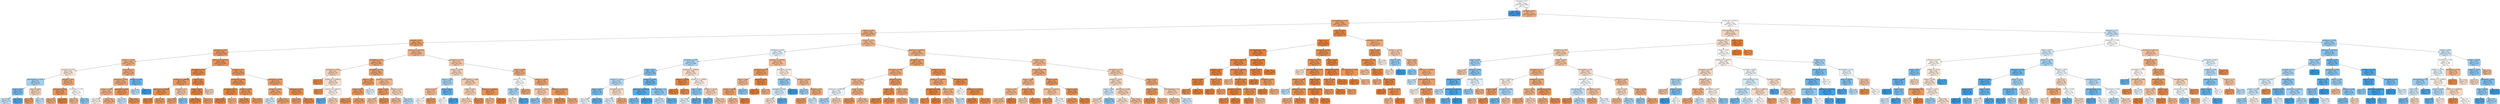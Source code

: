 digraph Tree {
node [shape=box, style="filled, rounded", color="black", fontname=helvetica] ;
edge [fontname=helvetica] ;
0 [label="popularity <= 50.5\ngini = 0.5\nsamples = 32598\nvalue = [16336, 16262]\nclass = 0", fillcolor="#fffefe"] ;
1 [label="gini = 0.0\nsamples = 10025\nvalue = [0, 10025]\nclass = 1", fillcolor="#399de5"] ;
0 -> 1 [labeldistance=2.5, labelangle=45, headlabel="True"] ;
2 [label="popularity <= 66.5\ngini = 0.4\nsamples = 22573\nvalue = [16336, 6237]\nclass = 0", fillcolor="#efb185"] ;
0 -> 2 [labeldistance=2.5, labelangle=-45, headlabel="False"] ;
3 [label="instrumentalness <= 0.159\ngini = 0.348\nsamples = 18247\nvalue = [14155, 4092]\nclass = 0", fillcolor="#eda572"] ;
2 -> 3 ;
4 [label="valence <= 0.509\ngini = 0.374\nsamples = 15917\nvalue = [11960, 3957]\nclass = 0", fillcolor="#eeab7b"] ;
3 -> 4 ;
5 [label="popularity <= 60.5\ngini = 0.32\nsamples = 8163\nvalue = [6533, 1630]\nclass = 0", fillcolor="#eba06a"] ;
4 -> 5 ;
6 [label="speechiness <= 0.033\ngini = 0.283\nsamples = 6023\nvalue = [4994, 1029]\nclass = 0", fillcolor="#ea9b62"] ;
5 -> 6 ;
7 [label="loudness <= -11.705\ngini = 0.394\nsamples = 1403\nvalue = [1024, 379]\nclass = 0", fillcolor="#efb082"] ;
6 -> 7 ;
8 [label="acousticness <= 0.711\ngini = 0.495\nsamples = 160\nvalue = [88, 72]\nclass = 0", fillcolor="#fae8db"] ;
7 -> 8 ;
9 [label="instrumentalness <= 0.001\ngini = 0.45\nsamples = 82\nvalue = [28, 54]\nclass = 1", fillcolor="#a0d0f2"] ;
8 -> 9 ;
10 [label="energy <= 0.279\ngini = 0.362\nsamples = 59\nvalue = [14, 45]\nclass = 1", fillcolor="#77bbed"] ;
9 -> 10 ;
11 [label="gini = 0.486\nsamples = 24\nvalue = [10, 14]\nclass = 1", fillcolor="#c6e3f8"] ;
10 -> 11 ;
12 [label="gini = 0.202\nsamples = 35\nvalue = [4, 31]\nclass = 1", fillcolor="#53aae8"] ;
10 -> 12 ;
13 [label="valence <= 0.263\ngini = 0.476\nsamples = 23\nvalue = [14, 9]\nclass = 0", fillcolor="#f6d2b8"] ;
9 -> 13 ;
14 [label="gini = 0.298\nsamples = 11\nvalue = [9, 2]\nclass = 0", fillcolor="#eb9d65"] ;
13 -> 14 ;
15 [label="gini = 0.486\nsamples = 12\nvalue = [5, 7]\nclass = 1", fillcolor="#c6e3f8"] ;
13 -> 15 ;
16 [label="popularity <= 56.5\ngini = 0.355\nsamples = 78\nvalue = [60, 18]\nclass = 0", fillcolor="#eda774"] ;
8 -> 16 ;
17 [label="speechiness <= 0.031\ngini = 0.238\nsamples = 58\nvalue = [50, 8]\nclass = 0", fillcolor="#e99559"] ;
16 -> 17 ;
18 [label="gini = 0.375\nsamples = 28\nvalue = [21, 7]\nclass = 0", fillcolor="#eeab7b"] ;
17 -> 18 ;
19 [label="gini = 0.064\nsamples = 30\nvalue = [29, 1]\nclass = 0", fillcolor="#e68540"] ;
17 -> 19 ;
20 [label="acousticness <= 0.794\ngini = 0.5\nsamples = 20\nvalue = [10, 10]\nclass = 0", fillcolor="#ffffff"] ;
16 -> 20 ;
21 [label="gini = 0.42\nsamples = 10\nvalue = [7, 3]\nclass = 0", fillcolor="#f0b78e"] ;
20 -> 21 ;
22 [label="gini = 0.42\nsamples = 10\nvalue = [3, 7]\nclass = 1", fillcolor="#8ec7f0"] ;
20 -> 22 ;
23 [label="Taylor Swift <= 0.5\ngini = 0.372\nsamples = 1243\nvalue = [936, 307]\nclass = 0", fillcolor="#eeaa7a"] ;
7 -> 23 ;
24 [label="acousticness <= 0.513\ngini = 0.363\nsamples = 1223\nvalue = [932, 291]\nclass = 0", fillcolor="#eda877"] ;
23 -> 24 ;
25 [label="loudness <= -9.452\ngini = 0.407\nsamples = 830\nvalue = [594, 236]\nclass = 0", fillcolor="#efb388"] ;
24 -> 25 ;
26 [label="gini = 0.499\nsamples = 84\nvalue = [44, 40]\nclass = 0", fillcolor="#fdf4ed"] ;
25 -> 26 ;
27 [label="gini = 0.387\nsamples = 746\nvalue = [550, 196]\nclass = 0", fillcolor="#eeae80"] ;
25 -> 27 ;
28 [label="speechiness <= 0.025\ngini = 0.241\nsamples = 393\nvalue = [338, 55]\nclass = 0", fillcolor="#e99659"] ;
24 -> 28 ;
29 [label="gini = 0.484\nsamples = 17\nvalue = [7, 10]\nclass = 1", fillcolor="#c4e2f7"] ;
28 -> 29 ;
30 [label="gini = 0.211\nsamples = 376\nvalue = [331, 45]\nclass = 0", fillcolor="#e99254"] ;
28 -> 30 ;
31 [label="loudness <= -6.495\ngini = 0.32\nsamples = 20\nvalue = [4, 16]\nclass = 1", fillcolor="#6ab6ec"] ;
23 -> 31 ;
32 [label="gini = 0.48\nsamples = 10\nvalue = [4, 6]\nclass = 1", fillcolor="#bddef6"] ;
31 -> 32 ;
33 [label="gini = 0.0\nsamples = 10\nvalue = [0, 10]\nclass = 1", fillcolor="#399de5"] ;
31 -> 33 ;
34 [label="duration_ms <= 197575.5\ngini = 0.242\nsamples = 4620\nvalue = [3970, 650]\nclass = 0", fillcolor="#e99659"] ;
6 -> 34 ;
35 [label="danceability <= 0.442\ngini = 0.13\nsamples = 1298\nvalue = [1207, 91]\nclass = 0", fillcolor="#e78a48"] ;
34 -> 35 ;
36 [label="duration_ms <= 189500.0\ngini = 0.257\nsamples = 205\nvalue = [174, 31]\nclass = 0", fillcolor="#ea975c"] ;
35 -> 36 ;
37 [label="duration_ms <= 177460.0\ngini = 0.185\nsamples = 165\nvalue = [148, 17]\nclass = 0", fillcolor="#e88f50"] ;
36 -> 37 ;
38 [label="gini = 0.109\nsamples = 104\nvalue = [98, 6]\nclass = 0", fillcolor="#e78945"] ;
37 -> 38 ;
39 [label="gini = 0.296\nsamples = 61\nvalue = [50, 11]\nclass = 0", fillcolor="#eb9d65"] ;
37 -> 39 ;
40 [label="popularity <= 57.5\ngini = 0.455\nsamples = 40\nvalue = [26, 14]\nclass = 0", fillcolor="#f3c5a4"] ;
36 -> 40 ;
41 [label="gini = 0.328\nsamples = 29\nvalue = [23, 6]\nclass = 0", fillcolor="#eca26d"] ;
40 -> 41 ;
42 [label="gini = 0.397\nsamples = 11\nvalue = [3, 8]\nclass = 1", fillcolor="#83c2ef"] ;
40 -> 42 ;
43 [label="Future <= 0.5\ngini = 0.104\nsamples = 1093\nvalue = [1033, 60]\nclass = 0", fillcolor="#e78845"] ;
35 -> 43 ;
44 [label="energy <= 0.967\ngini = 0.097\nsamples = 1080\nvalue = [1025, 55]\nclass = 0", fillcolor="#e68844"] ;
43 -> 44 ;
45 [label="gini = 0.092\nsamples = 1060\nvalue = [1009, 51]\nclass = 0", fillcolor="#e68743"] ;
44 -> 45 ;
46 [label="gini = 0.32\nsamples = 20\nvalue = [16, 4]\nclass = 0", fillcolor="#eca06a"] ;
44 -> 46 ;
47 [label="gini = 0.473\nsamples = 13\nvalue = [8, 5]\nclass = 0", fillcolor="#f5d0b5"] ;
43 -> 47 ;
48 [label="popularity <= 53.5\ngini = 0.28\nsamples = 3322\nvalue = [2763, 559]\nclass = 0", fillcolor="#ea9a61"] ;
34 -> 48 ;
49 [label="acousticness <= 0.007\ngini = 0.214\nsamples = 1201\nvalue = [1055, 146]\nclass = 0", fillcolor="#e99254"] ;
48 -> 49 ;
50 [label="danceability <= 0.779\ngini = 0.103\nsamples = 258\nvalue = [244, 14]\nclass = 0", fillcolor="#e68844"] ;
49 -> 50 ;
51 [label="gini = 0.085\nsamples = 247\nvalue = [236, 11]\nclass = 0", fillcolor="#e68742"] ;
50 -> 51 ;
52 [label="gini = 0.397\nsamples = 11\nvalue = [8, 3]\nclass = 0", fillcolor="#efb083"] ;
50 -> 52 ;
53 [label="loudness <= -6.087\ngini = 0.241\nsamples = 943\nvalue = [811, 132]\nclass = 0", fillcolor="#e99659"] ;
49 -> 53 ;
54 [label="gini = 0.202\nsamples = 605\nvalue = [536, 69]\nclass = 0", fillcolor="#e89152"] ;
53 -> 54 ;
55 [label="gini = 0.303\nsamples = 338\nvalue = [275, 63]\nclass = 0", fillcolor="#eb9e66"] ;
53 -> 55 ;
56 [label="acousticness <= 0.553\ngini = 0.314\nsamples = 2121\nvalue = [1708, 413]\nclass = 0", fillcolor="#eb9f69"] ;
48 -> 56 ;
57 [label="loudness <= -13.091\ngini = 0.34\nsamples = 1745\nvalue = [1366, 379]\nclass = 0", fillcolor="#eca470"] ;
56 -> 57 ;
58 [label="gini = 0.492\nsamples = 32\nvalue = [14, 18]\nclass = 1", fillcolor="#d3e9f9"] ;
57 -> 58 ;
59 [label="gini = 0.333\nsamples = 1713\nvalue = [1352, 361]\nclass = 0", fillcolor="#eca36e"] ;
57 -> 59 ;
60 [label="speechiness <= 0.034\ngini = 0.164\nsamples = 376\nvalue = [342, 34]\nclass = 0", fillcolor="#e88e4d"] ;
56 -> 60 ;
61 [label="gini = 0.298\nsamples = 44\nvalue = [36, 8]\nclass = 0", fillcolor="#eb9d65"] ;
60 -> 61 ;
62 [label="gini = 0.144\nsamples = 332\nvalue = [306, 26]\nclass = 0", fillcolor="#e78c4a"] ;
60 -> 62 ;
63 [label="duration_ms <= 227764.0\ngini = 0.404\nsamples = 2140\nvalue = [1539, 601]\nclass = 0", fillcolor="#efb286"] ;
5 -> 63 ;
64 [label="danceability <= 0.393\ngini = 0.347\nsamples = 1188\nvalue = [923, 265]\nclass = 0", fillcolor="#eca572"] ;
63 -> 64 ;
65 [label="acousticness <= 0.004\ngini = 0.47\nsamples = 98\nvalue = [61, 37]\nclass = 0", fillcolor="#f5cdb1"] ;
64 -> 65 ;
66 [label="gini = 0.133\nsamples = 14\nvalue = [13, 1]\nclass = 0", fillcolor="#e78b48"] ;
65 -> 66 ;
67 [label="duration_ms <= 154053.0\ngini = 0.49\nsamples = 84\nvalue = [48, 36]\nclass = 0", fillcolor="#f8e0ce"] ;
65 -> 67 ;
68 [label="gini = 0.18\nsamples = 10\nvalue = [9, 1]\nclass = 0", fillcolor="#e88f4f"] ;
67 -> 68 ;
69 [label="duration_ms <= 186333.5\ngini = 0.499\nsamples = 74\nvalue = [39, 35]\nclass = 0", fillcolor="#fcf2eb"] ;
67 -> 69 ;
70 [label="gini = 0.245\nsamples = 14\nvalue = [2, 12]\nclass = 1", fillcolor="#5aade9"] ;
69 -> 70 ;
71 [label="gini = 0.473\nsamples = 60\nvalue = [37, 23]\nclass = 0", fillcolor="#f5cfb4"] ;
69 -> 71 ;
72 [label="danceability <= 0.755\ngini = 0.331\nsamples = 1090\nvalue = [862, 228]\nclass = 0", fillcolor="#eca26d"] ;
64 -> 72 ;
73 [label="valence <= 0.502\ngini = 0.299\nsamples = 843\nvalue = [689, 154]\nclass = 0", fillcolor="#eb9d65"] ;
72 -> 73 ;
74 [label="energy <= 0.569\ngini = 0.291\nsamples = 830\nvalue = [683, 147]\nclass = 0", fillcolor="#eb9c64"] ;
73 -> 74 ;
75 [label="gini = 0.221\nsamples = 332\nvalue = [290, 42]\nclass = 0", fillcolor="#e99356"] ;
74 -> 75 ;
76 [label="gini = 0.333\nsamples = 498\nvalue = [393, 105]\nclass = 0", fillcolor="#eca36e"] ;
74 -> 76 ;
77 [label="gini = 0.497\nsamples = 13\nvalue = [6, 7]\nclass = 1", fillcolor="#e3f1fb"] ;
73 -> 77 ;
78 [label="duration_ms <= 177447.5\ngini = 0.42\nsamples = 247\nvalue = [173, 74]\nclass = 0", fillcolor="#f0b78e"] ;
72 -> 78 ;
79 [label="energy <= 0.496\ngini = 0.295\nsamples = 111\nvalue = [91, 20]\nclass = 0", fillcolor="#eb9d65"] ;
78 -> 79 ;
80 [label="gini = 0.444\nsamples = 33\nvalue = [22, 11]\nclass = 0", fillcolor="#f2c09c"] ;
79 -> 80 ;
81 [label="gini = 0.204\nsamples = 78\nvalue = [69, 9]\nclass = 0", fillcolor="#e89153"] ;
79 -> 81 ;
82 [label="popularity <= 64.5\ngini = 0.479\nsamples = 136\nvalue = [82, 54]\nclass = 0", fillcolor="#f6d4bb"] ;
78 -> 82 ;
83 [label="gini = 0.438\nsamples = 102\nvalue = [69, 33]\nclass = 0", fillcolor="#f1bd98"] ;
82 -> 83 ;
84 [label="gini = 0.472\nsamples = 34\nvalue = [13, 21]\nclass = 1", fillcolor="#b4daf5"] ;
82 -> 84 ;
85 [label="acousticness <= 0.314\ngini = 0.457\nsamples = 952\nvalue = [616, 336]\nclass = 0", fillcolor="#f3c6a5"] ;
63 -> 85 ;
86 [label="loudness <= -9.438\ngini = 0.48\nsamples = 638\nvalue = [383, 255]\nclass = 0", fillcolor="#f6d5bd"] ;
85 -> 86 ;
87 [label="valence <= 0.209\ngini = 0.458\nsamples = 62\nvalue = [22, 40]\nclass = 1", fillcolor="#a6d3f3"] ;
86 -> 87 ;
88 [label="liveness <= 0.115\ngini = 0.434\nsamples = 22\nvalue = [15, 7]\nclass = 0", fillcolor="#f1bc95"] ;
87 -> 88 ;
89 [label="gini = 0.5\nsamples = 10\nvalue = [5, 5]\nclass = 0", fillcolor="#ffffff"] ;
88 -> 89 ;
90 [label="gini = 0.278\nsamples = 12\nvalue = [10, 2]\nclass = 0", fillcolor="#ea9a61"] ;
88 -> 90 ;
91 [label="tempo <= 94.516\ngini = 0.289\nsamples = 40\nvalue = [7, 33]\nclass = 1", fillcolor="#63b2eb"] ;
87 -> 91 ;
92 [label="gini = 0.5\nsamples = 10\nvalue = [5, 5]\nclass = 0", fillcolor="#ffffff"] ;
91 -> 92 ;
93 [label="gini = 0.124\nsamples = 30\nvalue = [2, 28]\nclass = 1", fillcolor="#47a4e7"] ;
91 -> 93 ;
94 [label="instrumentalness <= 0.008\ngini = 0.468\nsamples = 576\nvalue = [361, 215]\nclass = 0", fillcolor="#f4ccaf"] ;
86 -> 94 ;
95 [label="energy <= 0.951\ngini = 0.476\nsamples = 541\nvalue = [330, 211]\nclass = 0", fillcolor="#f6d2b8"] ;
94 -> 95 ;
96 [label="gini = 0.481\nsamples = 519\nvalue = [310, 209]\nclass = 0", fillcolor="#f7d6be"] ;
95 -> 96 ;
97 [label="gini = 0.165\nsamples = 22\nvalue = [20, 2]\nclass = 0", fillcolor="#e88e4d"] ;
95 -> 97 ;
98 [label="duration_ms <= 256406.5\ngini = 0.202\nsamples = 35\nvalue = [31, 4]\nclass = 0", fillcolor="#e89153"] ;
94 -> 98 ;
99 [label="gini = 0.426\nsamples = 13\nvalue = [9, 4]\nclass = 0", fillcolor="#f1b991"] ;
98 -> 99 ;
100 [label="gini = 0.0\nsamples = 22\nvalue = [22, 0]\nclass = 0", fillcolor="#e58139"] ;
98 -> 100 ;
101 [label="liveness <= 0.088\ngini = 0.383\nsamples = 314\nvalue = [233, 81]\nclass = 0", fillcolor="#eead7e"] ;
85 -> 101 ;
102 [label="loudness <= -7.678\ngini = 0.5\nsamples = 40\nvalue = [20, 20]\nclass = 0", fillcolor="#ffffff"] ;
101 -> 102 ;
103 [label="energy <= 0.406\ngini = 0.466\nsamples = 27\nvalue = [10, 17]\nclass = 1", fillcolor="#add7f4"] ;
102 -> 103 ;
104 [label="gini = 0.492\nsamples = 16\nvalue = [9, 7]\nclass = 0", fillcolor="#f9e3d3"] ;
103 -> 104 ;
105 [label="gini = 0.165\nsamples = 11\nvalue = [1, 10]\nclass = 1", fillcolor="#4da7e8"] ;
103 -> 105 ;
106 [label="gini = 0.355\nsamples = 13\nvalue = [10, 3]\nclass = 0", fillcolor="#eda774"] ;
102 -> 106 ;
107 [label="loudness <= -10.397\ngini = 0.346\nsamples = 274\nvalue = [213, 61]\nclass = 0", fillcolor="#eca572"] ;
101 -> 107 ;
108 [label="speechiness <= 0.031\ngini = 0.465\nsamples = 79\nvalue = [50, 29]\nclass = 0", fillcolor="#f4caac"] ;
107 -> 108 ;
109 [label="gini = 0.415\nsamples = 17\nvalue = [5, 12]\nclass = 1", fillcolor="#8bc6f0"] ;
108 -> 109 ;
110 [label="gini = 0.398\nsamples = 62\nvalue = [45, 17]\nclass = 0", fillcolor="#efb184"] ;
108 -> 110 ;
111 [label="duration_ms <= 278426.5\ngini = 0.274\nsamples = 195\nvalue = [163, 32]\nclass = 0", fillcolor="#ea9a60"] ;
107 -> 111 ;
112 [label="gini = 0.198\nsamples = 126\nvalue = [112, 14]\nclass = 0", fillcolor="#e89152"] ;
111 -> 112 ;
113 [label="gini = 0.386\nsamples = 69\nvalue = [51, 18]\nclass = 0", fillcolor="#eead7f"] ;
111 -> 113 ;
114 [label="loudness <= -9.41\ngini = 0.42\nsamples = 7754\nvalue = [5427, 2327]\nclass = 0", fillcolor="#f0b78e"] ;
4 -> 114 ;
115 [label="speechiness <= 0.083\ngini = 0.498\nsamples = 1147\nvalue = [535, 612]\nclass = 1", fillcolor="#e6f3fc"] ;
114 -> 115 ;
116 [label="acousticness <= 0.498\ngini = 0.468\nsamples = 811\nvalue = [303, 508]\nclass = 1", fillcolor="#afd7f5"] ;
115 -> 116 ;
117 [label="energy <= 0.553\ngini = 0.399\nsamples = 546\nvalue = [150, 396]\nclass = 1", fillcolor="#84c2ef"] ;
116 -> 117 ;
118 [label="loudness <= -11.471\ngini = 0.471\nsamples = 247\nvalue = [94, 153]\nclass = 1", fillcolor="#b3d9f5"] ;
117 -> 118 ;
119 [label="energy <= 0.375\ngini = 0.375\nsamples = 148\nvalue = [37, 111]\nclass = 1", fillcolor="#7bbeee"] ;
118 -> 119 ;
120 [label="gini = 0.498\nsamples = 36\nvalue = [17, 19]\nclass = 1", fillcolor="#eaf5fc"] ;
119 -> 120 ;
121 [label="gini = 0.293\nsamples = 112\nvalue = [20, 92]\nclass = 1", fillcolor="#64b2eb"] ;
119 -> 121 ;
122 [label="danceability <= 0.722\ngini = 0.489\nsamples = 99\nvalue = [57, 42]\nclass = 0", fillcolor="#f8decb"] ;
118 -> 122 ;
123 [label="gini = 0.496\nsamples = 59\nvalue = [27, 32]\nclass = 1", fillcolor="#e0f0fb"] ;
122 -> 123 ;
124 [label="gini = 0.375\nsamples = 40\nvalue = [30, 10]\nclass = 0", fillcolor="#eeab7b"] ;
122 -> 124 ;
125 [label="loudness <= -10.477\ngini = 0.304\nsamples = 299\nvalue = [56, 243]\nclass = 1", fillcolor="#67b4eb"] ;
117 -> 125 ;
126 [label="duration_ms <= 210012.0\ngini = 0.22\nsamples = 191\nvalue = [24, 167]\nclass = 1", fillcolor="#55abe9"] ;
125 -> 126 ;
127 [label="gini = 0.38\nsamples = 55\nvalue = [14, 41]\nclass = 1", fillcolor="#7dbeee"] ;
126 -> 127 ;
128 [label="gini = 0.136\nsamples = 136\nvalue = [10, 126]\nclass = 1", fillcolor="#49a5e7"] ;
126 -> 128 ;
129 [label="instrumentalness <= 0.0\ngini = 0.417\nsamples = 108\nvalue = [32, 76]\nclass = 1", fillcolor="#8cc6f0"] ;
125 -> 129 ;
130 [label="gini = 0.487\nsamples = 50\nvalue = [21, 29]\nclass = 1", fillcolor="#c8e4f8"] ;
129 -> 130 ;
131 [label="gini = 0.307\nsamples = 58\nvalue = [11, 47]\nclass = 1", fillcolor="#67b4eb"] ;
129 -> 131 ;
132 [label="duration_ms <= 131860.0\ngini = 0.488\nsamples = 265\nvalue = [153, 112]\nclass = 0", fillcolor="#f8ddca"] ;
116 -> 132 ;
133 [label="loudness <= -11.059\ngini = 0.074\nsamples = 26\nvalue = [25, 1]\nclass = 0", fillcolor="#e68641"] ;
132 -> 133 ;
134 [label="gini = 0.0\nsamples = 16\nvalue = [16, 0]\nclass = 0", fillcolor="#e58139"] ;
133 -> 134 ;
135 [label="gini = 0.18\nsamples = 10\nvalue = [9, 1]\nclass = 0", fillcolor="#e88f4f"] ;
133 -> 135 ;
136 [label="duration_ms <= 164884.5\ngini = 0.497\nsamples = 239\nvalue = [128, 111]\nclass = 0", fillcolor="#fceee5"] ;
132 -> 136 ;
137 [label="energy <= 0.396\ngini = 0.419\nsamples = 57\nvalue = [17, 40]\nclass = 1", fillcolor="#8dc7f0"] ;
136 -> 137 ;
138 [label="gini = 0.497\nsamples = 26\nvalue = [12, 14]\nclass = 1", fillcolor="#e3f1fb"] ;
137 -> 138 ;
139 [label="gini = 0.271\nsamples = 31\nvalue = [5, 26]\nclass = 1", fillcolor="#5fb0ea"] ;
137 -> 139 ;
140 [label="loudness <= -16.122\ngini = 0.476\nsamples = 182\nvalue = [111, 71]\nclass = 0", fillcolor="#f6d2b8"] ;
136 -> 140 ;
141 [label="gini = 0.278\nsamples = 12\nvalue = [2, 10]\nclass = 1", fillcolor="#61b1ea"] ;
140 -> 141 ;
142 [label="gini = 0.46\nsamples = 170\nvalue = [109, 61]\nclass = 0", fillcolor="#f4c8a8"] ;
140 -> 142 ;
143 [label="duration_ms <= 201718.5\ngini = 0.427\nsamples = 336\nvalue = [232, 104]\nclass = 0", fillcolor="#f1b992"] ;
115 -> 143 ;
144 [label="speechiness <= 0.197\ngini = 0.273\nsamples = 172\nvalue = [144, 28]\nclass = 0", fillcolor="#ea9a5f"] ;
143 -> 144 ;
145 [label="energy <= 0.597\ngini = 0.427\nsamples = 81\nvalue = [56, 25]\nclass = 0", fillcolor="#f1b991"] ;
144 -> 145 ;
146 [label="loudness <= -10.811\ngini = 0.324\nsamples = 64\nvalue = [51, 13]\nclass = 0", fillcolor="#eca16b"] ;
145 -> 146 ;
147 [label="gini = 0.427\nsamples = 42\nvalue = [29, 13]\nclass = 0", fillcolor="#f1b992"] ;
146 -> 147 ;
148 [label="gini = 0.0\nsamples = 22\nvalue = [22, 0]\nclass = 0", fillcolor="#e58139"] ;
146 -> 148 ;
149 [label="gini = 0.415\nsamples = 17\nvalue = [5, 12]\nclass = 1", fillcolor="#8bc6f0"] ;
145 -> 149 ;
150 [label="popularity <= 63.5\ngini = 0.064\nsamples = 91\nvalue = [88, 3]\nclass = 0", fillcolor="#e68540"] ;
144 -> 150 ;
151 [label="gini = 0.0\nsamples = 80\nvalue = [80, 0]\nclass = 0", fillcolor="#e58139"] ;
150 -> 151 ;
152 [label="gini = 0.397\nsamples = 11\nvalue = [8, 3]\nclass = 0", fillcolor="#efb083"] ;
150 -> 152 ;
153 [label="acousticness <= 0.194\ngini = 0.497\nsamples = 164\nvalue = [88, 76]\nclass = 0", fillcolor="#fbeee4"] ;
143 -> 153 ;
154 [label="popularity <= 58.5\ngini = 0.431\nsamples = 70\nvalue = [22, 48]\nclass = 1", fillcolor="#94caf1"] ;
153 -> 154 ;
155 [label="danceability <= 0.844\ngini = 0.493\nsamples = 50\nvalue = [22, 28]\nclass = 1", fillcolor="#d5eaf9"] ;
154 -> 155 ;
156 [label="gini = 0.49\nsamples = 35\nvalue = [20, 15]\nclass = 0", fillcolor="#f8e0ce"] ;
155 -> 156 ;
157 [label="gini = 0.231\nsamples = 15\nvalue = [2, 13]\nclass = 1", fillcolor="#57ace9"] ;
155 -> 157 ;
158 [label="gini = 0.0\nsamples = 20\nvalue = [0, 20]\nclass = 1", fillcolor="#399de5"] ;
154 -> 158 ;
159 [label="loudness <= -13.634\ngini = 0.418\nsamples = 94\nvalue = [66, 28]\nclass = 0", fillcolor="#f0b68d"] ;
153 -> 159 ;
160 [label="gini = 0.444\nsamples = 12\nvalue = [4, 8]\nclass = 1", fillcolor="#9ccef2"] ;
159 -> 160 ;
161 [label="popularity <= 60.5\ngini = 0.369\nsamples = 82\nvalue = [62, 20]\nclass = 0", fillcolor="#edaa79"] ;
159 -> 161 ;
162 [label="gini = 0.278\nsamples = 66\nvalue = [55, 11]\nclass = 0", fillcolor="#ea9a61"] ;
161 -> 162 ;
163 [label="gini = 0.492\nsamples = 16\nvalue = [7, 9]\nclass = 1", fillcolor="#d3e9f9"] ;
161 -> 163 ;
164 [label="duration_ms <= 203040.5\ngini = 0.384\nsamples = 6607\nvalue = [4892, 1715]\nclass = 0", fillcolor="#eead7e"] ;
114 -> 164 ;
165 [label="danceability <= 0.713\ngini = 0.309\nsamples = 2631\nvalue = [2128, 503]\nclass = 0", fillcolor="#eb9f68"] ;
164 -> 165 ;
166 [label="speechiness <= 0.066\ngini = 0.37\nsamples = 1552\nvalue = [1172, 380]\nclass = 0", fillcolor="#edaa79"] ;
165 -> 166 ;
167 [label="loudness <= -7.649\ngini = 0.421\nsamples = 955\nvalue = [667, 288]\nclass = 0", fillcolor="#f0b78e"] ;
166 -> 167 ;
168 [label="duration_ms <= 178873.0\ngini = 0.499\nsamples = 124\nvalue = [59, 65]\nclass = 1", fillcolor="#edf6fd"] ;
167 -> 168 ;
169 [label="gini = 0.462\nsamples = 69\nvalue = [25, 44]\nclass = 1", fillcolor="#aad5f4"] ;
168 -> 169 ;
170 [label="gini = 0.472\nsamples = 55\nvalue = [34, 21]\nclass = 0", fillcolor="#f5cfb3"] ;
168 -> 170 ;
171 [label="energy <= 0.664\ngini = 0.393\nsamples = 831\nvalue = [608, 223]\nclass = 0", fillcolor="#efaf82"] ;
167 -> 171 ;
172 [label="gini = 0.243\nsamples = 205\nvalue = [176, 29]\nclass = 0", fillcolor="#e9965a"] ;
171 -> 172 ;
173 [label="gini = 0.428\nsamples = 626\nvalue = [432, 194]\nclass = 0", fillcolor="#f1ba92"] ;
171 -> 173 ;
174 [label="popularity <= 58.5\ngini = 0.261\nsamples = 597\nvalue = [505, 92]\nclass = 0", fillcolor="#ea985d"] ;
166 -> 174 ;
175 [label="energy <= 0.8\ngini = 0.169\nsamples = 364\nvalue = [330, 34]\nclass = 0", fillcolor="#e88e4d"] ;
174 -> 175 ;
176 [label="gini = 0.106\nsamples = 195\nvalue = [184, 11]\nclass = 0", fillcolor="#e78945"] ;
175 -> 176 ;
177 [label="gini = 0.235\nsamples = 169\nvalue = [146, 23]\nclass = 0", fillcolor="#e99558"] ;
175 -> 177 ;
178 [label="liveness <= 0.637\ngini = 0.374\nsamples = 233\nvalue = [175, 58]\nclass = 0", fillcolor="#eeab7b"] ;
174 -> 178 ;
179 [label="gini = 0.353\nsamples = 223\nvalue = [172, 51]\nclass = 0", fillcolor="#eda674"] ;
178 -> 179 ;
180 [label="gini = 0.42\nsamples = 10\nvalue = [3, 7]\nclass = 1", fillcolor="#8ec7f0"] ;
178 -> 180 ;
181 [label="acousticness <= 0.043\ngini = 0.202\nsamples = 1079\nvalue = [956, 123]\nclass = 0", fillcolor="#e89152"] ;
165 -> 181 ;
182 [label="duration_ms <= 163933.5\ngini = 0.328\nsamples = 232\nvalue = [184, 48]\nclass = 0", fillcolor="#eca26d"] ;
181 -> 182 ;
183 [label="acousticness <= 0.003\ngini = 0.031\nsamples = 63\nvalue = [62, 1]\nclass = 0", fillcolor="#e5833c"] ;
182 -> 183 ;
184 [label="gini = 0.18\nsamples = 10\nvalue = [9, 1]\nclass = 0", fillcolor="#e88f4f"] ;
183 -> 184 ;
185 [label="gini = 0.0\nsamples = 53\nvalue = [53, 0]\nclass = 0", fillcolor="#e58139"] ;
183 -> 185 ;
186 [label="liveness <= 0.367\ngini = 0.402\nsamples = 169\nvalue = [122, 47]\nclass = 0", fillcolor="#efb285"] ;
182 -> 186 ;
187 [label="gini = 0.38\nsamples = 157\nvalue = [117, 40]\nclass = 0", fillcolor="#eeac7d"] ;
186 -> 187 ;
188 [label="gini = 0.486\nsamples = 12\nvalue = [5, 7]\nclass = 1", fillcolor="#c6e3f8"] ;
186 -> 188 ;
189 [label="speechiness <= 0.028\ngini = 0.161\nsamples = 847\nvalue = [772, 75]\nclass = 0", fillcolor="#e88d4c"] ;
181 -> 189 ;
190 [label="gini = 0.5\nsamples = 10\nvalue = [5, 5]\nclass = 0", fillcolor="#ffffff"] ;
189 -> 190 ;
191 [label="duration_ms <= 173961.0\ngini = 0.153\nsamples = 837\nvalue = [767, 70]\nclass = 0", fillcolor="#e78c4b"] ;
189 -> 191 ;
192 [label="gini = 0.085\nsamples = 381\nvalue = [364, 17]\nclass = 0", fillcolor="#e68742"] ;
191 -> 192 ;
193 [label="gini = 0.205\nsamples = 456\nvalue = [403, 53]\nclass = 0", fillcolor="#e89253"] ;
191 -> 193 ;
194 [label="popularity <= 56.5\ngini = 0.424\nsamples = 3976\nvalue = [2764, 1212]\nclass = 0", fillcolor="#f0b890"] ;
164 -> 194 ;
195 [label="acousticness <= 0.194\ngini = 0.367\nsamples = 1964\nvalue = [1488, 476]\nclass = 0", fillcolor="#eda978"] ;
194 -> 195 ;
196 [label="energy <= 0.934\ngini = 0.405\nsamples = 1317\nvalue = [945, 372]\nclass = 0", fillcolor="#efb387"] ;
195 -> 196 ;
197 [label="liveness <= 0.68\ngini = 0.42\nsamples = 1172\nvalue = [820, 352]\nclass = 0", fillcolor="#f0b78e"] ;
196 -> 197 ;
198 [label="gini = 0.427\nsamples = 1141\nvalue = [789, 352]\nclass = 0", fillcolor="#f1b991"] ;
197 -> 198 ;
199 [label="gini = 0.0\nsamples = 31\nvalue = [31, 0]\nclass = 0", fillcolor="#e58139"] ;
197 -> 199 ;
200 [label="loudness <= -4.974\ngini = 0.238\nsamples = 145\nvalue = [125, 20]\nclass = 0", fillcolor="#e99559"] ;
196 -> 200 ;
201 [label="gini = 0.469\nsamples = 24\nvalue = [15, 9]\nclass = 0", fillcolor="#f5cdb0"] ;
200 -> 201 ;
202 [label="gini = 0.165\nsamples = 121\nvalue = [110, 11]\nclass = 0", fillcolor="#e88e4d"] ;
200 -> 202 ;
203 [label="loudness <= -8.71\ngini = 0.27\nsamples = 647\nvalue = [543, 104]\nclass = 0", fillcolor="#ea995f"] ;
195 -> 203 ;
204 [label="duration_ms <= 233213.5\ngini = 0.448\nsamples = 59\nvalue = [39, 20]\nclass = 0", fillcolor="#f2c29f"] ;
203 -> 204 ;
205 [label="gini = 0.245\nsamples = 28\nvalue = [24, 4]\nclass = 0", fillcolor="#e9965a"] ;
204 -> 205 ;
206 [label="gini = 0.499\nsamples = 31\nvalue = [15, 16]\nclass = 1", fillcolor="#f3f9fd"] ;
204 -> 206 ;
207 [label="valence <= 0.854\ngini = 0.245\nsamples = 588\nvalue = [504, 84]\nclass = 0", fillcolor="#e9965a"] ;
203 -> 207 ;
208 [label="gini = 0.278\nsamples = 474\nvalue = [395, 79]\nclass = 0", fillcolor="#ea9a61"] ;
207 -> 208 ;
209 [label="gini = 0.084\nsamples = 114\nvalue = [109, 5]\nclass = 0", fillcolor="#e68742"] ;
207 -> 209 ;
210 [label="acousticness <= 0.277\ngini = 0.464\nsamples = 2012\nvalue = [1276, 736]\nclass = 0", fillcolor="#f4caab"] ;
194 -> 210 ;
211 [label="loudness <= -7.813\ngini = 0.481\nsamples = 1559\nvalue = [931, 628]\nclass = 0", fillcolor="#f7d6bf"] ;
210 -> 211 ;
212 [label="energy <= 0.646\ngini = 0.49\nsamples = 144\nvalue = [62, 82]\nclass = 1", fillcolor="#cfe7f9"] ;
211 -> 212 ;
213 [label="gini = 0.485\nsamples = 70\nvalue = [41, 29]\nclass = 0", fillcolor="#f7dac5"] ;
212 -> 213 ;
214 [label="gini = 0.407\nsamples = 74\nvalue = [21, 53]\nclass = 1", fillcolor="#87c4ef"] ;
212 -> 214 ;
215 [label="acousticness <= 0.069\ngini = 0.474\nsamples = 1415\nvalue = [869, 546]\nclass = 0", fillcolor="#f5d0b5"] ;
211 -> 215 ;
216 [label="gini = 0.49\nsamples = 820\nvalue = [469, 351]\nclass = 0", fillcolor="#f8dfcd"] ;
215 -> 216 ;
217 [label="gini = 0.441\nsamples = 595\nvalue = [400, 195]\nclass = 0", fillcolor="#f2be9a"] ;
215 -> 217 ;
218 [label="energy <= 0.721\ngini = 0.363\nsamples = 453\nvalue = [345, 108]\nclass = 0", fillcolor="#eda877"] ;
210 -> 218 ;
219 [label="liveness <= 0.209\ngini = 0.259\nsamples = 275\nvalue = [233, 42]\nclass = 0", fillcolor="#ea985d"] ;
218 -> 219 ;
220 [label="gini = 0.183\nsamples = 196\nvalue = [176, 20]\nclass = 0", fillcolor="#e88f50"] ;
219 -> 220 ;
221 [label="gini = 0.402\nsamples = 79\nvalue = [57, 22]\nclass = 0", fillcolor="#efb285"] ;
219 -> 221 ;
222 [label="instrumentalness <= 0.0\ngini = 0.467\nsamples = 178\nvalue = [112, 66]\nclass = 0", fillcolor="#f4cbae"] ;
218 -> 222 ;
223 [label="gini = 0.436\nsamples = 143\nvalue = [97, 46]\nclass = 0", fillcolor="#f1bd97"] ;
222 -> 223 ;
224 [label="gini = 0.49\nsamples = 35\nvalue = [15, 20]\nclass = 1", fillcolor="#cee6f8"] ;
222 -> 224 ;
225 [label="valence <= 0.686\ngini = 0.109\nsamples = 2330\nvalue = [2195, 135]\nclass = 0", fillcolor="#e78945"] ;
3 -> 225 ;
226 [label="valence <= 0.4\ngini = 0.063\nsamples = 2053\nvalue = [1986, 67]\nclass = 0", fillcolor="#e68540"] ;
225 -> 226 ;
227 [label="instrumentalness <= 0.641\ngini = 0.029\nsamples = 1518\nvalue = [1496, 22]\nclass = 0", fillcolor="#e5833c"] ;
226 -> 227 ;
228 [label="duration_ms <= 225218.0\ngini = 0.094\nsamples = 363\nvalue = [345, 18]\nclass = 0", fillcolor="#e68843"] ;
227 -> 228 ;
229 [label="popularity <= 62.5\ngini = 0.036\nsamples = 164\nvalue = [161, 3]\nclass = 0", fillcolor="#e5833d"] ;
228 -> 229 ;
230 [label="liveness <= 0.075\ngini = 0.014\nsamples = 142\nvalue = [141, 1]\nclass = 0", fillcolor="#e5823a"] ;
229 -> 230 ;
231 [label="gini = 0.18\nsamples = 10\nvalue = [9, 1]\nclass = 0", fillcolor="#e88f4f"] ;
230 -> 231 ;
232 [label="gini = 0.0\nsamples = 132\nvalue = [132, 0]\nclass = 0", fillcolor="#e58139"] ;
230 -> 232 ;
233 [label="liveness <= 0.115\ngini = 0.165\nsamples = 22\nvalue = [20, 2]\nclass = 0", fillcolor="#e88e4d"] ;
229 -> 233 ;
234 [label="gini = 0.0\nsamples = 12\nvalue = [12, 0]\nclass = 0", fillcolor="#e58139"] ;
233 -> 234 ;
235 [label="gini = 0.32\nsamples = 10\nvalue = [8, 2]\nclass = 0", fillcolor="#eca06a"] ;
233 -> 235 ;
236 [label="duration_ms <= 230704.5\ngini = 0.139\nsamples = 199\nvalue = [184, 15]\nclass = 0", fillcolor="#e78b49"] ;
228 -> 236 ;
237 [label="gini = 0.42\nsamples = 10\nvalue = [7, 3]\nclass = 0", fillcolor="#f0b78e"] ;
236 -> 237 ;
238 [label="popularity <= 54.5\ngini = 0.119\nsamples = 189\nvalue = [177, 12]\nclass = 0", fillcolor="#e78a46"] ;
236 -> 238 ;
239 [label="speechiness <= 0.031\ngini = 0.023\nsamples = 87\nvalue = [86, 1]\nclass = 0", fillcolor="#e5823b"] ;
238 -> 239 ;
240 [label="gini = 0.105\nsamples = 18\nvalue = [17, 1]\nclass = 0", fillcolor="#e78845"] ;
239 -> 240 ;
241 [label="gini = 0.0\nsamples = 69\nvalue = [69, 0]\nclass = 0", fillcolor="#e58139"] ;
239 -> 241 ;
242 [label="loudness <= -5.675\ngini = 0.192\nsamples = 102\nvalue = [91, 11]\nclass = 0", fillcolor="#e89051"] ;
238 -> 242 ;
243 [label="gini = 0.128\nsamples = 87\nvalue = [81, 6]\nclass = 0", fillcolor="#e78a48"] ;
242 -> 243 ;
244 [label="gini = 0.444\nsamples = 15\nvalue = [10, 5]\nclass = 0", fillcolor="#f2c09c"] ;
242 -> 244 ;
245 [label="acousticness <= 0.004\ngini = 0.007\nsamples = 1155\nvalue = [1151, 4]\nclass = 0", fillcolor="#e5813a"] ;
227 -> 245 ;
246 [label="popularity <= 58.5\ngini = 0.085\nsamples = 90\nvalue = [86, 4]\nclass = 0", fillcolor="#e68742"] ;
245 -> 246 ;
247 [label="gini = 0.0\nsamples = 65\nvalue = [65, 0]\nclass = 0", fillcolor="#e58139"] ;
246 -> 247 ;
248 [label="danceability <= 0.457\ngini = 0.269\nsamples = 25\nvalue = [21, 4]\nclass = 0", fillcolor="#ea995f"] ;
246 -> 248 ;
249 [label="gini = 0.0\nsamples = 10\nvalue = [10, 0]\nclass = 0", fillcolor="#e58139"] ;
248 -> 249 ;
250 [label="gini = 0.391\nsamples = 15\nvalue = [11, 4]\nclass = 0", fillcolor="#eeaf81"] ;
248 -> 250 ;
251 [label="gini = 0.0\nsamples = 1065\nvalue = [1065, 0]\nclass = 0", fillcolor="#e58139"] ;
245 -> 251 ;
252 [label="acousticness <= 0.505\ngini = 0.154\nsamples = 535\nvalue = [490, 45]\nclass = 0", fillcolor="#e78d4b"] ;
226 -> 252 ;
253 [label="loudness <= -13.844\ngini = 0.21\nsamples = 336\nvalue = [296, 40]\nclass = 0", fillcolor="#e99254"] ;
252 -> 253 ;
254 [label="gini = 0.492\nsamples = 16\nvalue = [9, 7]\nclass = 0", fillcolor="#f9e3d3"] ;
253 -> 254 ;
255 [label="instrumentalness <= 0.777\ngini = 0.185\nsamples = 320\nvalue = [287, 33]\nclass = 0", fillcolor="#e88f50"] ;
253 -> 255 ;
256 [label="loudness <= -11.487\ngini = 0.238\nsamples = 217\nvalue = [187, 30]\nclass = 0", fillcolor="#e99559"] ;
255 -> 256 ;
257 [label="gini = 0.48\nsamples = 10\nvalue = [4, 6]\nclass = 1", fillcolor="#bddef6"] ;
256 -> 257 ;
258 [label="speechiness <= 0.033\ngini = 0.205\nsamples = 207\nvalue = [183, 24]\nclass = 0", fillcolor="#e89253"] ;
256 -> 258 ;
259 [label="gini = 0.375\nsamples = 44\nvalue = [33, 11]\nclass = 0", fillcolor="#eeab7b"] ;
258 -> 259 ;
260 [label="gini = 0.147\nsamples = 163\nvalue = [150, 13]\nclass = 0", fillcolor="#e78c4a"] ;
258 -> 260 ;
261 [label="energy <= 0.877\ngini = 0.057\nsamples = 103\nvalue = [100, 3]\nclass = 0", fillcolor="#e6853f"] ;
255 -> 261 ;
262 [label="acousticness <= 0.001\ngini = 0.022\nsamples = 90\nvalue = [89, 1]\nclass = 0", fillcolor="#e5823b"] ;
261 -> 262 ;
263 [label="gini = 0.18\nsamples = 10\nvalue = [9, 1]\nclass = 0", fillcolor="#e88f4f"] ;
262 -> 263 ;
264 [label="gini = 0.0\nsamples = 80\nvalue = [80, 0]\nclass = 0", fillcolor="#e58139"] ;
262 -> 264 ;
265 [label="gini = 0.26\nsamples = 13\nvalue = [11, 2]\nclass = 0", fillcolor="#ea985d"] ;
261 -> 265 ;
266 [label="liveness <= 0.231\ngini = 0.049\nsamples = 199\nvalue = [194, 5]\nclass = 0", fillcolor="#e6843e"] ;
252 -> 266 ;
267 [label="speechiness <= 0.033\ngini = 0.022\nsamples = 178\nvalue = [176, 2]\nclass = 0", fillcolor="#e5823b"] ;
266 -> 267 ;
268 [label="valence <= 0.542\ngini = 0.142\nsamples = 26\nvalue = [24, 2]\nclass = 0", fillcolor="#e78c49"] ;
267 -> 268 ;
269 [label="gini = 0.0\nsamples = 16\nvalue = [16, 0]\nclass = 0", fillcolor="#e58139"] ;
268 -> 269 ;
270 [label="gini = 0.32\nsamples = 10\nvalue = [8, 2]\nclass = 0", fillcolor="#eca06a"] ;
268 -> 270 ;
271 [label="gini = 0.0\nsamples = 152\nvalue = [152, 0]\nclass = 0", fillcolor="#e58139"] ;
267 -> 271 ;
272 [label="instrumentalness <= 0.745\ngini = 0.245\nsamples = 21\nvalue = [18, 3]\nclass = 0", fillcolor="#e9965a"] ;
266 -> 272 ;
273 [label="gini = 0.0\nsamples = 11\nvalue = [11, 0]\nclass = 0", fillcolor="#e58139"] ;
272 -> 273 ;
274 [label="gini = 0.42\nsamples = 10\nvalue = [7, 3]\nclass = 0", fillcolor="#f0b78e"] ;
272 -> 274 ;
275 [label="duration_ms <= 209229.0\ngini = 0.37\nsamples = 277\nvalue = [209, 68]\nclass = 0", fillcolor="#edaa79"] ;
225 -> 275 ;
276 [label="valence <= 0.955\ngini = 0.223\nsamples = 141\nvalue = [123, 18]\nclass = 0", fillcolor="#e99356"] ;
275 -> 276 ;
277 [label="speechiness <= 0.034\ngini = 0.17\nsamples = 128\nvalue = [116, 12]\nclass = 0", fillcolor="#e88e4d"] ;
276 -> 277 ;
278 [label="gini = 0.444\nsamples = 18\nvalue = [12, 6]\nclass = 0", fillcolor="#f2c09c"] ;
277 -> 278 ;
279 [label="liveness <= 0.067\ngini = 0.103\nsamples = 110\nvalue = [104, 6]\nclass = 0", fillcolor="#e68844"] ;
277 -> 279 ;
280 [label="gini = 0.375\nsamples = 12\nvalue = [9, 3]\nclass = 0", fillcolor="#eeab7b"] ;
279 -> 280 ;
281 [label="liveness <= 0.202\ngini = 0.059\nsamples = 98\nvalue = [95, 3]\nclass = 0", fillcolor="#e6853f"] ;
279 -> 281 ;
282 [label="gini = 0.0\nsamples = 68\nvalue = [68, 0]\nclass = 0", fillcolor="#e58139"] ;
281 -> 282 ;
283 [label="loudness <= -9.278\ngini = 0.18\nsamples = 30\nvalue = [27, 3]\nclass = 0", fillcolor="#e88f4f"] ;
281 -> 283 ;
284 [label="gini = 0.42\nsamples = 10\nvalue = [7, 3]\nclass = 0", fillcolor="#f0b78e"] ;
283 -> 284 ;
285 [label="gini = 0.0\nsamples = 20\nvalue = [20, 0]\nclass = 0", fillcolor="#e58139"] ;
283 -> 285 ;
286 [label="gini = 0.497\nsamples = 13\nvalue = [7, 6]\nclass = 0", fillcolor="#fbede3"] ;
276 -> 286 ;
287 [label="loudness <= -10.736\ngini = 0.465\nsamples = 136\nvalue = [86, 50]\nclass = 0", fillcolor="#f4caac"] ;
275 -> 287 ;
288 [label="valence <= 0.791\ngini = 0.436\nsamples = 28\nvalue = [9, 19]\nclass = 1", fillcolor="#97cbf1"] ;
287 -> 288 ;
289 [label="gini = 0.492\nsamples = 16\nvalue = [9, 7]\nclass = 0", fillcolor="#f9e3d3"] ;
288 -> 289 ;
290 [label="gini = 0.0\nsamples = 12\nvalue = [0, 12]\nclass = 1", fillcolor="#399de5"] ;
288 -> 290 ;
291 [label="tempo <= 95.81\ngini = 0.409\nsamples = 108\nvalue = [77, 31]\nclass = 0", fillcolor="#efb489"] ;
287 -> 291 ;
292 [label="gini = 0.42\nsamples = 10\nvalue = [3, 7]\nclass = 1", fillcolor="#8ec7f0"] ;
291 -> 292 ;
293 [label="duration_ms <= 219906.5\ngini = 0.37\nsamples = 98\nvalue = [74, 24]\nclass = 0", fillcolor="#edaa79"] ;
291 -> 293 ;
294 [label="gini = 0.486\nsamples = 12\nvalue = [5, 7]\nclass = 1", fillcolor="#c6e3f8"] ;
293 -> 294 ;
295 [label="instrumentalness <= 0.237\ngini = 0.317\nsamples = 86\nvalue = [69, 17]\nclass = 0", fillcolor="#eba06a"] ;
293 -> 295 ;
296 [label="gini = 0.497\nsamples = 13\nvalue = [7, 6]\nclass = 0", fillcolor="#fbede3"] ;
295 -> 296 ;
297 [label="tempo <= 111.462\ngini = 0.256\nsamples = 73\nvalue = [62, 11]\nclass = 0", fillcolor="#ea975c"] ;
295 -> 297 ;
298 [label="gini = 0.444\nsamples = 18\nvalue = [12, 6]\nclass = 0", fillcolor="#f2c09c"] ;
297 -> 298 ;
299 [label="gini = 0.165\nsamples = 55\nvalue = [50, 5]\nclass = 0", fillcolor="#e88e4d"] ;
297 -> 299 ;
300 [label="duration_ms <= 213513.5\ngini = 0.5\nsamples = 4326\nvalue = [2181, 2145]\nclass = 0", fillcolor="#fffdfc"] ;
2 -> 300 ;
301 [label="instrumentalness <= 0.474\ngini = 0.483\nsamples = 2104\nvalue = [1248, 856]\nclass = 0", fillcolor="#f7d7c1"] ;
300 -> 301 ;
302 [label="popularity <= 72.5\ngini = 0.489\nsamples = 2004\nvalue = [1149, 855]\nclass = 0", fillcolor="#f8dfcc"] ;
301 -> 302 ;
303 [label="speechiness <= 0.031\ngini = 0.467\nsamples = 1128\nvalue = [708, 420]\nclass = 0", fillcolor="#f4ccae"] ;
302 -> 303 ;
304 [label="energy <= 0.428\ngini = 0.451\nsamples = 93\nvalue = [32, 61]\nclass = 1", fillcolor="#a1d0f3"] ;
303 -> 304 ;
305 [label="gini = 0.457\nsamples = 17\nvalue = [11, 6]\nclass = 0", fillcolor="#f3c6a5"] ;
304 -> 305 ;
306 [label="loudness <= -5.904\ngini = 0.4\nsamples = 76\nvalue = [21, 55]\nclass = 1", fillcolor="#85c2ef"] ;
304 -> 306 ;
307 [label="speechiness <= 0.026\ngini = 0.258\nsamples = 46\nvalue = [7, 39]\nclass = 1", fillcolor="#5dafea"] ;
306 -> 307 ;
308 [label="gini = 0.48\nsamples = 10\nvalue = [4, 6]\nclass = 1", fillcolor="#bddef6"] ;
307 -> 308 ;
309 [label="duration_ms <= 193726.5\ngini = 0.153\nsamples = 36\nvalue = [3, 33]\nclass = 1", fillcolor="#4ba6e7"] ;
307 -> 309 ;
310 [label="gini = 0.291\nsamples = 17\nvalue = [3, 14]\nclass = 1", fillcolor="#63b2eb"] ;
309 -> 310 ;
311 [label="gini = 0.0\nsamples = 19\nvalue = [0, 19]\nclass = 1", fillcolor="#399de5"] ;
309 -> 311 ;
312 [label="instrumentalness <= 0.0\ngini = 0.498\nsamples = 30\nvalue = [14, 16]\nclass = 1", fillcolor="#e6f3fc"] ;
306 -> 312 ;
313 [label="gini = 0.432\nsamples = 19\nvalue = [6, 13]\nclass = 1", fillcolor="#94caf1"] ;
312 -> 313 ;
314 [label="gini = 0.397\nsamples = 11\nvalue = [8, 3]\nclass = 0", fillcolor="#efb083"] ;
312 -> 314 ;
315 [label="valence <= 0.522\ngini = 0.453\nsamples = 1035\nvalue = [676, 359]\nclass = 0", fillcolor="#f3c4a2"] ;
303 -> 315 ;
316 [label="danceability <= 0.445\ngini = 0.387\nsamples = 468\nvalue = [345, 123]\nclass = 0", fillcolor="#eeae80"] ;
315 -> 316 ;
317 [label="tempo <= 120.227\ngini = 0.498\nsamples = 58\nvalue = [31, 27]\nclass = 0", fillcolor="#fcefe5"] ;
316 -> 317 ;
318 [label="energy <= 0.516\ngini = 0.298\nsamples = 22\nvalue = [18, 4]\nclass = 0", fillcolor="#eb9d65"] ;
317 -> 318 ;
319 [label="gini = 0.42\nsamples = 10\nvalue = [7, 3]\nclass = 0", fillcolor="#f0b78e"] ;
318 -> 319 ;
320 [label="gini = 0.153\nsamples = 12\nvalue = [11, 1]\nclass = 0", fillcolor="#e78c4b"] ;
318 -> 320 ;
321 [label="speechiness <= 0.082\ngini = 0.461\nsamples = 36\nvalue = [13, 23]\nclass = 1", fillcolor="#a9d4f4"] ;
317 -> 321 ;
322 [label="gini = 0.33\nsamples = 24\nvalue = [5, 19]\nclass = 1", fillcolor="#6db7ec"] ;
321 -> 322 ;
323 [label="gini = 0.444\nsamples = 12\nvalue = [8, 4]\nclass = 0", fillcolor="#f2c09c"] ;
321 -> 323 ;
324 [label="acousticness <= 0.218\ngini = 0.359\nsamples = 410\nvalue = [314, 96]\nclass = 0", fillcolor="#eda876"] ;
316 -> 324 ;
325 [label="valence <= 0.416\ngini = 0.406\nsamples = 265\nvalue = [190, 75]\nclass = 0", fillcolor="#efb387"] ;
324 -> 325 ;
326 [label="gini = 0.336\nsamples = 159\nvalue = [125, 34]\nclass = 0", fillcolor="#eca36f"] ;
325 -> 326 ;
327 [label="gini = 0.474\nsamples = 106\nvalue = [65, 41]\nclass = 0", fillcolor="#f5d0b6"] ;
325 -> 327 ;
328 [label="speechiness <= 0.042\ngini = 0.248\nsamples = 145\nvalue = [124, 21]\nclass = 0", fillcolor="#e9965b"] ;
324 -> 328 ;
329 [label="gini = 0.364\nsamples = 46\nvalue = [35, 11]\nclass = 0", fillcolor="#eda977"] ;
328 -> 329 ;
330 [label="gini = 0.182\nsamples = 99\nvalue = [89, 10]\nclass = 0", fillcolor="#e88f4f"] ;
328 -> 330 ;
331 [label="danceability <= 0.69\ngini = 0.486\nsamples = 567\nvalue = [331, 236]\nclass = 0", fillcolor="#f8dbc6"] ;
315 -> 331 ;
332 [label="speechiness <= 0.082\ngini = 0.5\nsamples = 297\nvalue = [146, 151]\nclass = 1", fillcolor="#f8fcfe"] ;
331 -> 332 ;
333 [label="time_signature <= 3.5\ngini = 0.484\nsamples = 202\nvalue = [83, 119]\nclass = 1", fillcolor="#c3e1f7"] ;
332 -> 333 ;
334 [label="gini = 0.153\nsamples = 12\nvalue = [11, 1]\nclass = 0", fillcolor="#e78c4b"] ;
333 -> 334 ;
335 [label="gini = 0.471\nsamples = 190\nvalue = [72, 118]\nclass = 1", fillcolor="#b2d9f5"] ;
333 -> 335 ;
336 [label="danceability <= 0.623\ngini = 0.447\nsamples = 95\nvalue = [63, 32]\nclass = 0", fillcolor="#f2c19e"] ;
332 -> 336 ;
337 [label="gini = 0.344\nsamples = 59\nvalue = [46, 13]\nclass = 0", fillcolor="#eca571"] ;
336 -> 337 ;
338 [label="gini = 0.498\nsamples = 36\nvalue = [17, 19]\nclass = 1", fillcolor="#eaf5fc"] ;
336 -> 338 ;
339 [label="loudness <= -6.296\ngini = 0.431\nsamples = 270\nvalue = [185, 85]\nclass = 0", fillcolor="#f1bb94"] ;
331 -> 339 ;
340 [label="valence <= 0.762\ngini = 0.485\nsamples = 99\nvalue = [58, 41]\nclass = 0", fillcolor="#f7dac5"] ;
339 -> 340 ;
341 [label="gini = 0.422\nsamples = 66\nvalue = [46, 20]\nclass = 0", fillcolor="#f0b88f"] ;
340 -> 341 ;
342 [label="gini = 0.463\nsamples = 33\nvalue = [12, 21]\nclass = 1", fillcolor="#aad5f4"] ;
340 -> 342 ;
343 [label="liveness <= 0.053\ngini = 0.382\nsamples = 171\nvalue = [127, 44]\nclass = 0", fillcolor="#eead7e"] ;
339 -> 343 ;
344 [label="gini = 0.42\nsamples = 10\nvalue = [3, 7]\nclass = 1", fillcolor="#8ec7f0"] ;
343 -> 344 ;
345 [label="gini = 0.354\nsamples = 161\nvalue = [124, 37]\nclass = 0", fillcolor="#eda774"] ;
343 -> 345 ;
346 [label="energy <= 0.839\ngini = 0.5\nsamples = 876\nvalue = [441, 435]\nclass = 0", fillcolor="#fffdfc"] ;
302 -> 346 ;
347 [label="duration_ms <= 183225.5\ngini = 0.499\nsamples = 759\nvalue = [400, 359]\nclass = 0", fillcolor="#fcf2eb"] ;
346 -> 347 ;
348 [label="speechiness <= 0.038\ngini = 0.484\nsamples = 326\nvalue = [192, 134]\nclass = 0", fillcolor="#f7d9c3"] ;
347 -> 348 ;
349 [label="valence <= 0.31\ngini = 0.464\nsamples = 52\nvalue = [19, 33]\nclass = 1", fillcolor="#abd5f4"] ;
348 -> 349 ;
350 [label="gini = 0.444\nsamples = 15\nvalue = [10, 5]\nclass = 0", fillcolor="#f2c09c"] ;
349 -> 350 ;
351 [label="loudness <= -6.62\ngini = 0.368\nsamples = 37\nvalue = [9, 28]\nclass = 1", fillcolor="#79bced"] ;
349 -> 351 ;
352 [label="gini = 0.0\nsamples = 19\nvalue = [0, 19]\nclass = 1", fillcolor="#399de5"] ;
351 -> 352 ;
353 [label="gini = 0.5\nsamples = 18\nvalue = [9, 9]\nclass = 0", fillcolor="#ffffff"] ;
351 -> 353 ;
354 [label="popularity <= 77.5\ngini = 0.465\nsamples = 274\nvalue = [173, 101]\nclass = 0", fillcolor="#f4cbad"] ;
348 -> 354 ;
355 [label="liveness <= 0.292\ngini = 0.402\nsamples = 147\nvalue = [106, 41]\nclass = 0", fillcolor="#efb286"] ;
354 -> 355 ;
356 [label="gini = 0.354\nsamples = 126\nvalue = [97, 29]\nclass = 0", fillcolor="#eda774"] ;
355 -> 356 ;
357 [label="gini = 0.49\nsamples = 21\nvalue = [9, 12]\nclass = 1", fillcolor="#cee6f8"] ;
355 -> 357 ;
358 [label="danceability <= 0.867\ngini = 0.498\nsamples = 127\nvalue = [67, 60]\nclass = 0", fillcolor="#fcf2ea"] ;
354 -> 358 ;
359 [label="gini = 0.481\nsamples = 97\nvalue = [58, 39]\nclass = 0", fillcolor="#f6d6be"] ;
358 -> 359 ;
360 [label="gini = 0.42\nsamples = 30\nvalue = [9, 21]\nclass = 1", fillcolor="#8ec7f0"] ;
358 -> 360 ;
361 [label="liveness <= 0.194\ngini = 0.499\nsamples = 433\nvalue = [208, 225]\nclass = 1", fillcolor="#f0f8fd"] ;
347 -> 361 ;
362 [label="instrumentalness <= 0.0\ngini = 0.494\nsamples = 312\nvalue = [139, 173]\nclass = 1", fillcolor="#d8ecfa"] ;
361 -> 362 ;
363 [label="acousticness <= 0.022\ngini = 0.483\nsamples = 245\nvalue = [100, 145]\nclass = 1", fillcolor="#c2e1f7"] ;
362 -> 363 ;
364 [label="gini = 0.353\nsamples = 35\nvalue = [8, 27]\nclass = 1", fillcolor="#74baed"] ;
363 -> 364 ;
365 [label="gini = 0.492\nsamples = 210\nvalue = [92, 118]\nclass = 1", fillcolor="#d3e9f9"] ;
363 -> 365 ;
366 [label="duration_ms <= 206293.0\ngini = 0.487\nsamples = 67\nvalue = [39, 28]\nclass = 0", fillcolor="#f8dbc7"] ;
362 -> 366 ;
367 [label="gini = 0.5\nsamples = 51\nvalue = [26, 25]\nclass = 0", fillcolor="#fefaf7"] ;
366 -> 367 ;
368 [label="gini = 0.305\nsamples = 16\nvalue = [13, 3]\nclass = 0", fillcolor="#eb9e67"] ;
366 -> 368 ;
369 [label="loudness <= -8.624\ngini = 0.49\nsamples = 121\nvalue = [69, 52]\nclass = 0", fillcolor="#f9e0ce"] ;
361 -> 369 ;
370 [label="gini = 0.18\nsamples = 10\nvalue = [1, 9]\nclass = 1", fillcolor="#4fa8e8"] ;
369 -> 370 ;
371 [label="acousticness <= 0.356\ngini = 0.475\nsamples = 111\nvalue = [68, 43]\nclass = 0", fillcolor="#f5d1b6"] ;
369 -> 371 ;
372 [label="gini = 0.491\nsamples = 95\nvalue = [54, 41]\nclass = 0", fillcolor="#f9e1cf"] ;
371 -> 372 ;
373 [label="gini = 0.219\nsamples = 16\nvalue = [14, 2]\nclass = 0", fillcolor="#e99355"] ;
371 -> 373 ;
374 [label="loudness <= -4.0\ngini = 0.455\nsamples = 117\nvalue = [41, 76]\nclass = 1", fillcolor="#a4d2f3"] ;
346 -> 374 ;
375 [label="acousticness <= 0.111\ngini = 0.367\nsamples = 62\nvalue = [15, 47]\nclass = 1", fillcolor="#78bced"] ;
374 -> 375 ;
376 [label="acousticness <= 0.027\ngini = 0.311\nsamples = 52\nvalue = [10, 42]\nclass = 1", fillcolor="#68b4eb"] ;
375 -> 376 ;
377 [label="instrumentalness <= 0.0\ngini = 0.42\nsamples = 30\nvalue = [9, 21]\nclass = 1", fillcolor="#8ec7f0"] ;
376 -> 377 ;
378 [label="gini = 0.219\nsamples = 16\nvalue = [2, 14]\nclass = 1", fillcolor="#55abe9"] ;
377 -> 378 ;
379 [label="gini = 0.5\nsamples = 14\nvalue = [7, 7]\nclass = 0", fillcolor="#ffffff"] ;
377 -> 379 ;
380 [label="duration_ms <= 200019.5\ngini = 0.087\nsamples = 22\nvalue = [1, 21]\nclass = 1", fillcolor="#42a2e6"] ;
376 -> 380 ;
381 [label="gini = 0.18\nsamples = 10\nvalue = [1, 9]\nclass = 1", fillcolor="#4fa8e8"] ;
380 -> 381 ;
382 [label="gini = 0.0\nsamples = 12\nvalue = [0, 12]\nclass = 1", fillcolor="#399de5"] ;
380 -> 382 ;
383 [label="gini = 0.5\nsamples = 10\nvalue = [5, 5]\nclass = 0", fillcolor="#ffffff"] ;
375 -> 383 ;
384 [label="danceability <= 0.635\ngini = 0.499\nsamples = 55\nvalue = [26, 29]\nclass = 1", fillcolor="#ebf5fc"] ;
374 -> 384 ;
385 [label="tempo <= 128.976\ngini = 0.393\nsamples = 26\nvalue = [7, 19]\nclass = 1", fillcolor="#82c1ef"] ;
384 -> 385 ;
386 [label="gini = 0.165\nsamples = 11\nvalue = [1, 10]\nclass = 1", fillcolor="#4da7e8"] ;
385 -> 386 ;
387 [label="gini = 0.48\nsamples = 15\nvalue = [6, 9]\nclass = 1", fillcolor="#bddef6"] ;
385 -> 387 ;
388 [label="key <= 3.0\ngini = 0.452\nsamples = 29\nvalue = [19, 10]\nclass = 0", fillcolor="#f3c3a1"] ;
384 -> 388 ;
389 [label="gini = 0.165\nsamples = 11\nvalue = [10, 1]\nclass = 0", fillcolor="#e88e4d"] ;
388 -> 389 ;
390 [label="gini = 0.5\nsamples = 18\nvalue = [9, 9]\nclass = 0", fillcolor="#ffffff"] ;
388 -> 390 ;
391 [label="valence <= 0.541\ngini = 0.02\nsamples = 100\nvalue = [99, 1]\nclass = 0", fillcolor="#e5823b"] ;
301 -> 391 ;
392 [label="gini = 0.0\nsamples = 90\nvalue = [90, 0]\nclass = 0", fillcolor="#e58139"] ;
391 -> 392 ;
393 [label="gini = 0.18\nsamples = 10\nvalue = [9, 1]\nclass = 0", fillcolor="#e88f4f"] ;
391 -> 393 ;
394 [label="popularity <= 71.5\ngini = 0.487\nsamples = 2222\nvalue = [933, 1289]\nclass = 1", fillcolor="#c8e4f8"] ;
300 -> 394 ;
395 [label="acousticness <= 0.338\ngini = 0.5\nsamples = 1158\nvalue = [581, 577]\nclass = 0", fillcolor="#fffefe"] ;
394 -> 395 ;
396 [label="valence <= 0.513\ngini = 0.494\nsamples = 854\nvalue = [382, 472]\nclass = 1", fillcolor="#d9ecfa"] ;
395 -> 396 ;
397 [label="speechiness <= 0.031\ngini = 0.499\nsamples = 450\nvalue = [234, 216]\nclass = 0", fillcolor="#fdf5f0"] ;
396 -> 397 ;
398 [label="energy <= 0.657\ngini = 0.39\nsamples = 49\nvalue = [13, 36]\nclass = 1", fillcolor="#80c0ee"] ;
397 -> 398 ;
399 [label="loudness <= -8.658\ngini = 0.295\nsamples = 39\nvalue = [7, 32]\nclass = 1", fillcolor="#64b2eb"] ;
398 -> 399 ;
400 [label="gini = 0.0\nsamples = 12\nvalue = [0, 12]\nclass = 1", fillcolor="#399de5"] ;
399 -> 400 ;
401 [label="energy <= 0.51\ngini = 0.384\nsamples = 27\nvalue = [7, 20]\nclass = 1", fillcolor="#7ebfee"] ;
399 -> 401 ;
402 [label="gini = 0.49\nsamples = 14\nvalue = [6, 8]\nclass = 1", fillcolor="#cee6f8"] ;
401 -> 402 ;
403 [label="gini = 0.142\nsamples = 13\nvalue = [1, 12]\nclass = 1", fillcolor="#49a5e7"] ;
401 -> 403 ;
404 [label="gini = 0.48\nsamples = 10\nvalue = [6, 4]\nclass = 0", fillcolor="#f6d5bd"] ;
398 -> 404 ;
405 [label="loudness <= -2.714\ngini = 0.495\nsamples = 401\nvalue = [221, 180]\nclass = 0", fillcolor="#fae8da"] ;
397 -> 405 ;
406 [label="valence <= 0.106\ngini = 0.491\nsamples = 389\nvalue = [220, 169]\nclass = 0", fillcolor="#f9e2d1"] ;
405 -> 406 ;
407 [label="instrumentalness <= 0.0\ngini = 0.26\nsamples = 26\nvalue = [22, 4]\nclass = 0", fillcolor="#ea985d"] ;
406 -> 407 ;
408 [label="gini = 0.48\nsamples = 10\nvalue = [6, 4]\nclass = 0", fillcolor="#f6d5bd"] ;
407 -> 408 ;
409 [label="gini = 0.0\nsamples = 16\nvalue = [16, 0]\nclass = 0", fillcolor="#e58139"] ;
407 -> 409 ;
410 [label="loudness <= -9.417\ngini = 0.496\nsamples = 363\nvalue = [198, 165]\nclass = 0", fillcolor="#fbeade"] ;
406 -> 410 ;
411 [label="gini = 0.444\nsamples = 39\nvalue = [13, 26]\nclass = 1", fillcolor="#9ccef2"] ;
410 -> 411 ;
412 [label="gini = 0.49\nsamples = 324\nvalue = [185, 139]\nclass = 0", fillcolor="#f9e0ce"] ;
410 -> 412 ;
413 [label="gini = 0.153\nsamples = 12\nvalue = [1, 11]\nclass = 1", fillcolor="#4ba6e7"] ;
405 -> 413 ;
414 [label="loudness <= -6.183\ngini = 0.464\nsamples = 404\nvalue = [148, 256]\nclass = 1", fillcolor="#abd6f4"] ;
396 -> 414 ;
415 [label="speechiness <= 0.068\ngini = 0.32\nsamples = 165\nvalue = [33, 132]\nclass = 1", fillcolor="#6ab6ec"] ;
414 -> 415 ;
416 [label="loudness <= -8.053\ngini = 0.222\nsamples = 110\nvalue = [14, 96]\nclass = 1", fillcolor="#56abe9"] ;
415 -> 416 ;
417 [label="energy <= 0.771\ngini = 0.077\nsamples = 50\nvalue = [2, 48]\nclass = 1", fillcolor="#41a1e6"] ;
416 -> 417 ;
418 [label="gini = 0.0\nsamples = 40\nvalue = [0, 40]\nclass = 1", fillcolor="#399de5"] ;
417 -> 418 ;
419 [label="gini = 0.32\nsamples = 10\nvalue = [2, 8]\nclass = 1", fillcolor="#6ab6ec"] ;
417 -> 419 ;
420 [label="energy <= 0.587\ngini = 0.32\nsamples = 60\nvalue = [12, 48]\nclass = 1", fillcolor="#6ab6ec"] ;
416 -> 420 ;
421 [label="gini = 0.497\nsamples = 13\nvalue = [7, 6]\nclass = 0", fillcolor="#fbede3"] ;
420 -> 421 ;
422 [label="gini = 0.19\nsamples = 47\nvalue = [5, 42]\nclass = 1", fillcolor="#51a9e8"] ;
420 -> 422 ;
423 [label="liveness <= 0.139\ngini = 0.452\nsamples = 55\nvalue = [19, 36]\nclass = 1", fillcolor="#a2d1f3"] ;
415 -> 423 ;
424 [label="acousticness <= 0.127\ngini = 0.327\nsamples = 34\nvalue = [7, 27]\nclass = 1", fillcolor="#6cb6ec"] ;
423 -> 424 ;
425 [label="gini = 0.172\nsamples = 21\nvalue = [2, 19]\nclass = 1", fillcolor="#4ea7e8"] ;
424 -> 425 ;
426 [label="gini = 0.473\nsamples = 13\nvalue = [5, 8]\nclass = 1", fillcolor="#b5daf5"] ;
424 -> 426 ;
427 [label="energy <= 0.575\ngini = 0.49\nsamples = 21\nvalue = [12, 9]\nclass = 0", fillcolor="#f8e0ce"] ;
423 -> 427 ;
428 [label="gini = 0.32\nsamples = 10\nvalue = [8, 2]\nclass = 0", fillcolor="#eca06a"] ;
427 -> 428 ;
429 [label="gini = 0.463\nsamples = 11\nvalue = [4, 7]\nclass = 1", fillcolor="#aad5f4"] ;
427 -> 429 ;
430 [label="popularity <= 68.5\ngini = 0.499\nsamples = 239\nvalue = [115, 124]\nclass = 1", fillcolor="#f1f8fd"] ;
414 -> 430 ;
431 [label="key <= 4.5\ngini = 0.478\nsamples = 106\nvalue = [64, 42]\nclass = 0", fillcolor="#f6d4bb"] ;
430 -> 431 ;
432 [label="speechiness <= 0.049\ngini = 0.349\nsamples = 40\nvalue = [31, 9]\nclass = 0", fillcolor="#eda672"] ;
431 -> 432 ;
433 [label="gini = 0.49\nsamples = 14\nvalue = [8, 6]\nclass = 0", fillcolor="#f8e0ce"] ;
432 -> 433 ;
434 [label="gini = 0.204\nsamples = 26\nvalue = [23, 3]\nclass = 0", fillcolor="#e89153"] ;
432 -> 434 ;
435 [label="liveness <= 0.085\ngini = 0.5\nsamples = 66\nvalue = [33, 33]\nclass = 0", fillcolor="#ffffff"] ;
431 -> 435 ;
436 [label="gini = 0.32\nsamples = 15\nvalue = [3, 12]\nclass = 1", fillcolor="#6ab6ec"] ;
435 -> 436 ;
437 [label="gini = 0.484\nsamples = 51\nvalue = [30, 21]\nclass = 0", fillcolor="#f7d9c4"] ;
435 -> 437 ;
438 [label="acousticness <= 0.029\ngini = 0.473\nsamples = 133\nvalue = [51, 82]\nclass = 1", fillcolor="#b4daf5"] ;
430 -> 438 ;
439 [label="instrumentalness <= 0.0\ngini = 0.338\nsamples = 51\nvalue = [11, 40]\nclass = 1", fillcolor="#6fb8ec"] ;
438 -> 439 ;
440 [label="gini = 0.224\nsamples = 39\nvalue = [5, 34]\nclass = 1", fillcolor="#56abe9"] ;
439 -> 440 ;
441 [label="gini = 0.5\nsamples = 12\nvalue = [6, 6]\nclass = 0", fillcolor="#ffffff"] ;
439 -> 441 ;
442 [label="speechiness <= 0.052\ngini = 0.5\nsamples = 82\nvalue = [40, 42]\nclass = 1", fillcolor="#f6fafe"] ;
438 -> 442 ;
443 [label="gini = 0.456\nsamples = 37\nvalue = [13, 24]\nclass = 1", fillcolor="#a4d2f3"] ;
442 -> 443 ;
444 [label="gini = 0.48\nsamples = 45\nvalue = [27, 18]\nclass = 0", fillcolor="#f6d5bd"] ;
442 -> 444 ;
445 [label="duration_ms <= 265713.0\ngini = 0.452\nsamples = 304\nvalue = [199, 105]\nclass = 0", fillcolor="#f3c3a1"] ;
395 -> 445 ;
446 [label="speechiness <= 0.03\ngini = 0.383\nsamples = 209\nvalue = [155, 54]\nclass = 0", fillcolor="#eead7e"] ;
445 -> 446 ;
447 [label="danceability <= 0.531\ngini = 0.5\nsamples = 37\nvalue = [19, 18]\nclass = 0", fillcolor="#fef8f5"] ;
446 -> 447 ;
448 [label="gini = 0.298\nsamples = 11\nvalue = [2, 9]\nclass = 1", fillcolor="#65b3eb"] ;
447 -> 448 ;
449 [label="danceability <= 0.598\ngini = 0.453\nsamples = 26\nvalue = [17, 9]\nclass = 0", fillcolor="#f3c4a2"] ;
447 -> 449 ;
450 [label="gini = 0.165\nsamples = 11\nvalue = [10, 1]\nclass = 0", fillcolor="#e88e4d"] ;
449 -> 450 ;
451 [label="gini = 0.498\nsamples = 15\nvalue = [7, 8]\nclass = 1", fillcolor="#e6f3fc"] ;
449 -> 451 ;
452 [label="valence <= 0.604\ngini = 0.331\nsamples = 172\nvalue = [136, 36]\nclass = 0", fillcolor="#eca26d"] ;
446 -> 452 ;
453 [label="danceability <= 0.45\ngini = 0.263\nsamples = 135\nvalue = [114, 21]\nclass = 0", fillcolor="#ea985d"] ;
452 -> 453 ;
454 [label="valence <= 0.208\ngini = 0.459\nsamples = 28\nvalue = [18, 10]\nclass = 0", fillcolor="#f3c7a7"] ;
453 -> 454 ;
455 [label="gini = 0.0\nsamples = 10\nvalue = [10, 0]\nclass = 0", fillcolor="#e58139"] ;
454 -> 455 ;
456 [label="gini = 0.494\nsamples = 18\nvalue = [8, 10]\nclass = 1", fillcolor="#d7ebfa"] ;
454 -> 456 ;
457 [label="liveness <= 0.2\ngini = 0.184\nsamples = 107\nvalue = [96, 11]\nclass = 0", fillcolor="#e88f50"] ;
453 -> 457 ;
458 [label="gini = 0.091\nsamples = 84\nvalue = [80, 4]\nclass = 0", fillcolor="#e68743"] ;
457 -> 458 ;
459 [label="gini = 0.423\nsamples = 23\nvalue = [16, 7]\nclass = 0", fillcolor="#f0b890"] ;
457 -> 459 ;
460 [label="danceability <= 0.806\ngini = 0.482\nsamples = 37\nvalue = [22, 15]\nclass = 0", fillcolor="#f7d7c0"] ;
452 -> 460 ;
461 [label="acousticness <= 0.584\ngini = 0.499\nsamples = 27\nvalue = [13, 14]\nclass = 1", fillcolor="#f1f8fd"] ;
460 -> 461 ;
462 [label="gini = 0.391\nsamples = 15\nvalue = [4, 11]\nclass = 1", fillcolor="#81c1ee"] ;
461 -> 462 ;
463 [label="gini = 0.375\nsamples = 12\nvalue = [9, 3]\nclass = 0", fillcolor="#eeab7b"] ;
461 -> 463 ;
464 [label="gini = 0.18\nsamples = 10\nvalue = [9, 1]\nclass = 0", fillcolor="#e88f4f"] ;
460 -> 464 ;
465 [label="acousticness <= 0.801\ngini = 0.497\nsamples = 95\nvalue = [44, 51]\nclass = 1", fillcolor="#e4f2fb"] ;
445 -> 465 ;
466 [label="loudness <= -7.028\ngini = 0.472\nsamples = 81\nvalue = [31, 50]\nclass = 1", fillcolor="#b4daf5"] ;
465 -> 466 ;
467 [label="speechiness <= 0.062\ngini = 0.4\nsamples = 58\nvalue = [16, 42]\nclass = 1", fillcolor="#84c2ef"] ;
466 -> 467 ;
468 [label="valence <= 0.174\ngini = 0.308\nsamples = 42\nvalue = [8, 34]\nclass = 1", fillcolor="#68b4eb"] ;
467 -> 468 ;
469 [label="gini = 0.5\nsamples = 10\nvalue = [5, 5]\nclass = 0", fillcolor="#ffffff"] ;
468 -> 469 ;
470 [label="gini = 0.17\nsamples = 32\nvalue = [3, 29]\nclass = 1", fillcolor="#4da7e8"] ;
468 -> 470 ;
471 [label="gini = 0.5\nsamples = 16\nvalue = [8, 8]\nclass = 0", fillcolor="#ffffff"] ;
467 -> 471 ;
472 [label="loudness <= -5.3\ngini = 0.454\nsamples = 23\nvalue = [15, 8]\nclass = 0", fillcolor="#f3c4a3"] ;
466 -> 472 ;
473 [label="gini = 0.26\nsamples = 13\nvalue = [11, 2]\nclass = 0", fillcolor="#ea985d"] ;
472 -> 473 ;
474 [label="gini = 0.48\nsamples = 10\nvalue = [4, 6]\nclass = 1", fillcolor="#bddef6"] ;
472 -> 474 ;
475 [label="gini = 0.133\nsamples = 14\nvalue = [13, 1]\nclass = 0", fillcolor="#e78b48"] ;
465 -> 475 ;
476 [label="speechiness <= 0.106\ngini = 0.443\nsamples = 1064\nvalue = [352, 712]\nclass = 1", fillcolor="#9bcdf2"] ;
394 -> 476 ;
477 [label="duration_ms <= 253780.0\ngini = 0.417\nsamples = 789\nvalue = [234, 555]\nclass = 1", fillcolor="#8cc6f0"] ;
476 -> 477 ;
478 [label="valence <= 0.932\ngini = 0.452\nsamples = 484\nvalue = [167, 317]\nclass = 1", fillcolor="#a1d1f3"] ;
477 -> 478 ;
479 [label="popularity <= 74.5\ngini = 0.46\nsamples = 465\nvalue = [167, 298]\nclass = 1", fillcolor="#a8d4f4"] ;
478 -> 479 ;
480 [label="acousticness <= 0.764\ngini = 0.495\nsamples = 191\nvalue = [86, 105]\nclass = 1", fillcolor="#dbedfa"] ;
479 -> 480 ;
481 [label="loudness <= -5.431\ngini = 0.489\nsamples = 181\nvalue = [77, 104]\nclass = 1", fillcolor="#cce6f8"] ;
480 -> 481 ;
482 [label="gini = 0.449\nsamples = 103\nvalue = [35, 68]\nclass = 1", fillcolor="#9fcff2"] ;
481 -> 482 ;
483 [label="gini = 0.497\nsamples = 78\nvalue = [42, 36]\nclass = 0", fillcolor="#fbede3"] ;
481 -> 483 ;
484 [label="gini = 0.18\nsamples = 10\nvalue = [9, 1]\nclass = 0", fillcolor="#e88f4f"] ;
480 -> 484 ;
485 [label="danceability <= 0.6\ngini = 0.416\nsamples = 274\nvalue = [81, 193]\nclass = 1", fillcolor="#8cc6f0"] ;
479 -> 485 ;
486 [label="popularity <= 82.5\ngini = 0.301\nsamples = 92\nvalue = [17, 75]\nclass = 1", fillcolor="#66b3eb"] ;
485 -> 486 ;
487 [label="gini = 0.226\nsamples = 77\nvalue = [10, 67]\nclass = 1", fillcolor="#57ace9"] ;
486 -> 487 ;
488 [label="gini = 0.498\nsamples = 15\nvalue = [7, 8]\nclass = 1", fillcolor="#e6f3fc"] ;
486 -> 488 ;
489 [label="duration_ms <= 215872.5\ngini = 0.456\nsamples = 182\nvalue = [64, 118]\nclass = 1", fillcolor="#a4d2f3"] ;
485 -> 489 ;
490 [label="gini = 0.117\nsamples = 16\nvalue = [1, 15]\nclass = 1", fillcolor="#46a4e7"] ;
489 -> 490 ;
491 [label="gini = 0.471\nsamples = 166\nvalue = [63, 103]\nclass = 1", fillcolor="#b2d9f5"] ;
489 -> 491 ;
492 [label="gini = 0.0\nsamples = 19\nvalue = [0, 19]\nclass = 1", fillcolor="#399de5"] ;
478 -> 492 ;
493 [label="popularity <= 76.5\ngini = 0.343\nsamples = 305\nvalue = [67, 238]\nclass = 1", fillcolor="#71b9ec"] ;
477 -> 493 ;
494 [label="speechiness <= 0.031\ngini = 0.407\nsamples = 197\nvalue = [56, 141]\nclass = 1", fillcolor="#88c4ef"] ;
493 -> 494 ;
495 [label="loudness <= -7.67\ngini = 0.245\nsamples = 49\nvalue = [7, 42]\nclass = 1", fillcolor="#5aade9"] ;
494 -> 495 ;
496 [label="valence <= 0.27\ngini = 0.403\nsamples = 25\nvalue = [7, 18]\nclass = 1", fillcolor="#86c3ef"] ;
495 -> 496 ;
497 [label="gini = 0.0\nsamples = 10\nvalue = [0, 10]\nclass = 1", fillcolor="#399de5"] ;
496 -> 497 ;
498 [label="gini = 0.498\nsamples = 15\nvalue = [7, 8]\nclass = 1", fillcolor="#e6f3fc"] ;
496 -> 498 ;
499 [label="gini = 0.0\nsamples = 24\nvalue = [0, 24]\nclass = 1", fillcolor="#399de5"] ;
495 -> 499 ;
500 [label="valence <= 0.185\ngini = 0.443\nsamples = 148\nvalue = [49, 99]\nclass = 1", fillcolor="#9bcef2"] ;
494 -> 500 ;
501 [label="gini = 0.43\nsamples = 16\nvalue = [11, 5]\nclass = 0", fillcolor="#f1ba93"] ;
500 -> 501 ;
502 [label="loudness <= -3.693\ngini = 0.41\nsamples = 132\nvalue = [38, 94]\nclass = 1", fillcolor="#89c5f0"] ;
500 -> 502 ;
503 [label="gini = 0.373\nsamples = 117\nvalue = [29, 88]\nclass = 1", fillcolor="#7abdee"] ;
502 -> 503 ;
504 [label="gini = 0.48\nsamples = 15\nvalue = [9, 6]\nclass = 0", fillcolor="#f6d5bd"] ;
502 -> 504 ;
505 [label="speechiness <= 0.065\ngini = 0.183\nsamples = 108\nvalue = [11, 97]\nclass = 1", fillcolor="#4fa8e8"] ;
493 -> 505 ;
506 [label="valence <= 0.157\ngini = 0.128\nsamples = 87\nvalue = [6, 81]\nclass = 1", fillcolor="#48a4e7"] ;
505 -> 506 ;
507 [label="gini = 0.42\nsamples = 10\nvalue = [3, 7]\nclass = 1", fillcolor="#8ec7f0"] ;
506 -> 507 ;
508 [label="duration_ms <= 304018.5\ngini = 0.075\nsamples = 77\nvalue = [3, 74]\nclass = 1", fillcolor="#41a1e6"] ;
506 -> 508 ;
509 [label="gini = 0.029\nsamples = 67\nvalue = [1, 66]\nclass = 1", fillcolor="#3c9ee5"] ;
508 -> 509 ;
510 [label="gini = 0.32\nsamples = 10\nvalue = [2, 8]\nclass = 1", fillcolor="#6ab6ec"] ;
508 -> 510 ;
511 [label="danceability <= 0.713\ngini = 0.363\nsamples = 21\nvalue = [5, 16]\nclass = 1", fillcolor="#77bced"] ;
505 -> 511 ;
512 [label="gini = 0.0\nsamples = 10\nvalue = [0, 10]\nclass = 1", fillcolor="#399de5"] ;
511 -> 512 ;
513 [label="gini = 0.496\nsamples = 11\nvalue = [5, 6]\nclass = 1", fillcolor="#deeffb"] ;
511 -> 513 ;
514 [label="liveness <= 0.142\ngini = 0.49\nsamples = 275\nvalue = [118, 157]\nclass = 1", fillcolor="#cee7f9"] ;
476 -> 514 ;
515 [label="acousticness <= 0.423\ngini = 0.5\nsamples = 154\nvalue = [78, 76]\nclass = 0", fillcolor="#fefcfa"] ;
514 -> 515 ;
516 [label="loudness <= -7.274\ngini = 0.498\nsamples = 128\nvalue = [60, 68]\nclass = 1", fillcolor="#e8f3fc"] ;
515 -> 516 ;
517 [label="instrumentalness <= 0.0\ngini = 0.444\nsamples = 39\nvalue = [13, 26]\nclass = 1", fillcolor="#9ccef2"] ;
516 -> 517 ;
518 [label="mode <= 0.5\ngini = 0.49\nsamples = 28\nvalue = [12, 16]\nclass = 1", fillcolor="#cee6f8"] ;
517 -> 518 ;
519 [label="gini = 0.355\nsamples = 13\nvalue = [3, 10]\nclass = 1", fillcolor="#74baed"] ;
518 -> 519 ;
520 [label="gini = 0.48\nsamples = 15\nvalue = [9, 6]\nclass = 0", fillcolor="#f6d5bd"] ;
518 -> 520 ;
521 [label="gini = 0.165\nsamples = 11\nvalue = [1, 10]\nclass = 1", fillcolor="#4da7e8"] ;
517 -> 521 ;
522 [label="duration_ms <= 223664.5\ngini = 0.498\nsamples = 89\nvalue = [47, 42]\nclass = 0", fillcolor="#fcf2ea"] ;
516 -> 522 ;
523 [label="liveness <= 0.094\ngini = 0.473\nsamples = 26\nvalue = [10, 16]\nclass = 1", fillcolor="#b5daf5"] ;
522 -> 523 ;
524 [label="gini = 0.298\nsamples = 11\nvalue = [2, 9]\nclass = 1", fillcolor="#65b3eb"] ;
523 -> 524 ;
525 [label="gini = 0.498\nsamples = 15\nvalue = [8, 7]\nclass = 0", fillcolor="#fcefe6"] ;
523 -> 525 ;
526 [label="duration_ms <= 228793.0\ngini = 0.485\nsamples = 63\nvalue = [37, 26]\nclass = 0", fillcolor="#f7dac4"] ;
522 -> 526 ;
527 [label="gini = 0.153\nsamples = 12\nvalue = [11, 1]\nclass = 0", fillcolor="#e78c4b"] ;
526 -> 527 ;
528 [label="gini = 0.5\nsamples = 51\nvalue = [26, 25]\nclass = 0", fillcolor="#fefaf7"] ;
526 -> 528 ;
529 [label="acousticness <= 0.558\ngini = 0.426\nsamples = 26\nvalue = [18, 8]\nclass = 0", fillcolor="#f1b991"] ;
515 -> 529 ;
530 [label="gini = 0.18\nsamples = 10\nvalue = [9, 1]\nclass = 0", fillcolor="#e88f4f"] ;
529 -> 530 ;
531 [label="gini = 0.492\nsamples = 16\nvalue = [9, 7]\nclass = 0", fillcolor="#f9e3d3"] ;
529 -> 531 ;
532 [label="tempo <= 173.965\ngini = 0.443\nsamples = 121\nvalue = [40, 81]\nclass = 1", fillcolor="#9bcdf2"] ;
514 -> 532 ;
533 [label="loudness <= -8.927\ngini = 0.418\nsamples = 111\nvalue = [33, 78]\nclass = 1", fillcolor="#8dc6f0"] ;
532 -> 533 ;
534 [label="gini = 0.48\nsamples = 10\nvalue = [6, 4]\nclass = 0", fillcolor="#f6d5bd"] ;
533 -> 534 ;
535 [label="danceability <= 0.875\ngini = 0.392\nsamples = 101\nvalue = [27, 74]\nclass = 1", fillcolor="#81c1ee"] ;
533 -> 535 ;
536 [label="tempo <= 91.816\ngini = 0.417\nsamples = 91\nvalue = [27, 64]\nclass = 1", fillcolor="#8dc6f0"] ;
535 -> 536 ;
537 [label="gini = 0.198\nsamples = 18\nvalue = [2, 16]\nclass = 1", fillcolor="#52a9e8"] ;
536 -> 537 ;
538 [label="gini = 0.45\nsamples = 73\nvalue = [25, 48]\nclass = 1", fillcolor="#a0d0f3"] ;
536 -> 538 ;
539 [label="gini = 0.0\nsamples = 10\nvalue = [0, 10]\nclass = 1", fillcolor="#399de5"] ;
535 -> 539 ;
540 [label="gini = 0.42\nsamples = 10\nvalue = [7, 3]\nclass = 0", fillcolor="#f0b78e"] ;
532 -> 540 ;
}